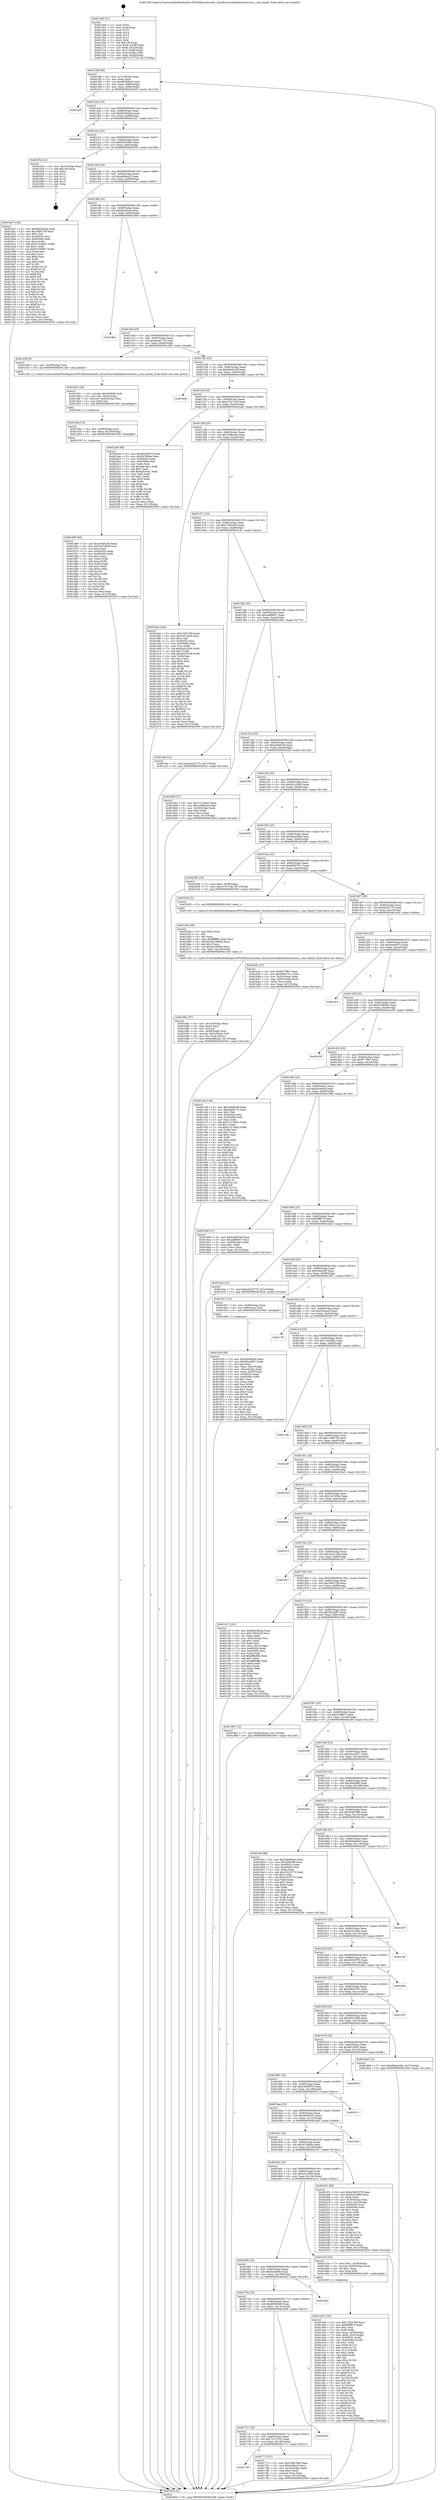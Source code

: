 digraph "0x401260" {
  label = "0x401260 (/mnt/c/Users/mathe/Desktop/tcc/POCII/binaries/extr_linuxdriversinfinibandcorecma.c_cma_family_Final-ollvm.out::main(0))"
  labelloc = "t"
  node[shape=record]

  Entry [label="",width=0.3,height=0.3,shape=circle,fillcolor=black,style=filled]
  "0x40128f" [label="{
     0x40128f [26]\l
     | [instrs]\l
     &nbsp;&nbsp;0x40128f \<+3\>: mov -0x7c(%rbp),%eax\l
     &nbsp;&nbsp;0x401292 \<+2\>: mov %eax,%ecx\l
     &nbsp;&nbsp;0x401294 \<+6\>: sub $0x8055f644,%ecx\l
     &nbsp;&nbsp;0x40129a \<+3\>: mov %eax,-0x80(%rbp)\l
     &nbsp;&nbsp;0x40129d \<+6\>: mov %ecx,-0x84(%rbp)\l
     &nbsp;&nbsp;0x4012a3 \<+6\>: je 000000000040242f \<main+0x11cf\>\l
  }"]
  "0x40242f" [label="{
     0x40242f\l
  }", style=dashed]
  "0x4012a9" [label="{
     0x4012a9 [25]\l
     | [instrs]\l
     &nbsp;&nbsp;0x4012a9 \<+5\>: jmp 00000000004012ae \<main+0x4e\>\l
     &nbsp;&nbsp;0x4012ae \<+3\>: mov -0x80(%rbp),%eax\l
     &nbsp;&nbsp;0x4012b1 \<+5\>: sub $0x8d2302da,%eax\l
     &nbsp;&nbsp;0x4012b6 \<+6\>: mov %eax,-0x88(%rbp)\l
     &nbsp;&nbsp;0x4012bc \<+6\>: je 00000000004023d1 \<main+0x1171\>\l
  }"]
  Exit [label="",width=0.3,height=0.3,shape=circle,fillcolor=black,style=filled,peripheries=2]
  "0x4023d1" [label="{
     0x4023d1\l
  }", style=dashed]
  "0x4012c2" [label="{
     0x4012c2 [25]\l
     | [instrs]\l
     &nbsp;&nbsp;0x4012c2 \<+5\>: jmp 00000000004012c7 \<main+0x67\>\l
     &nbsp;&nbsp;0x4012c7 \<+3\>: mov -0x80(%rbp),%eax\l
     &nbsp;&nbsp;0x4012ca \<+5\>: sub $0x9c5539f5,%eax\l
     &nbsp;&nbsp;0x4012cf \<+6\>: mov %eax,-0x8c(%rbp)\l
     &nbsp;&nbsp;0x4012d5 \<+6\>: je 000000000040235a \<main+0x10fa\>\l
  }"]
  "0x401d69" [label="{
     0x401d69 [84]\l
     | [instrs]\l
     &nbsp;&nbsp;0x401d69 \<+5\>: mov $0xce946c58,%eax\l
     &nbsp;&nbsp;0x401d6e \<+5\>: mov $0x4c97ab00,%esi\l
     &nbsp;&nbsp;0x401d73 \<+2\>: xor %ecx,%ecx\l
     &nbsp;&nbsp;0x401d75 \<+7\>: mov 0x40505c,%edx\l
     &nbsp;&nbsp;0x401d7c \<+8\>: mov 0x405060,%r8d\l
     &nbsp;&nbsp;0x401d84 \<+3\>: sub $0x1,%ecx\l
     &nbsp;&nbsp;0x401d87 \<+3\>: mov %edx,%r9d\l
     &nbsp;&nbsp;0x401d8a \<+3\>: add %ecx,%r9d\l
     &nbsp;&nbsp;0x401d8d \<+4\>: imul %r9d,%edx\l
     &nbsp;&nbsp;0x401d91 \<+3\>: and $0x1,%edx\l
     &nbsp;&nbsp;0x401d94 \<+3\>: cmp $0x0,%edx\l
     &nbsp;&nbsp;0x401d97 \<+4\>: sete %r10b\l
     &nbsp;&nbsp;0x401d9b \<+4\>: cmp $0xa,%r8d\l
     &nbsp;&nbsp;0x401d9f \<+4\>: setl %r11b\l
     &nbsp;&nbsp;0x401da3 \<+3\>: mov %r10b,%bl\l
     &nbsp;&nbsp;0x401da6 \<+3\>: and %r11b,%bl\l
     &nbsp;&nbsp;0x401da9 \<+3\>: xor %r11b,%r10b\l
     &nbsp;&nbsp;0x401dac \<+3\>: or %r10b,%bl\l
     &nbsp;&nbsp;0x401daf \<+3\>: test $0x1,%bl\l
     &nbsp;&nbsp;0x401db2 \<+3\>: cmovne %esi,%eax\l
     &nbsp;&nbsp;0x401db5 \<+3\>: mov %eax,-0x7c(%rbp)\l
     &nbsp;&nbsp;0x401db8 \<+5\>: jmp 0000000000402504 \<main+0x12a4\>\l
  }"]
  "0x40235a" [label="{
     0x40235a [21]\l
     | [instrs]\l
     &nbsp;&nbsp;0x40235a \<+3\>: mov -0x2c(%rbp),%eax\l
     &nbsp;&nbsp;0x40235d \<+7\>: add $0x148,%rsp\l
     &nbsp;&nbsp;0x402364 \<+1\>: pop %rbx\l
     &nbsp;&nbsp;0x402365 \<+2\>: pop %r12\l
     &nbsp;&nbsp;0x402367 \<+2\>: pop %r13\l
     &nbsp;&nbsp;0x402369 \<+2\>: pop %r14\l
     &nbsp;&nbsp;0x40236b \<+2\>: pop %r15\l
     &nbsp;&nbsp;0x40236d \<+1\>: pop %rbp\l
     &nbsp;&nbsp;0x40236e \<+1\>: ret\l
  }"]
  "0x4012db" [label="{
     0x4012db [25]\l
     | [instrs]\l
     &nbsp;&nbsp;0x4012db \<+5\>: jmp 00000000004012e0 \<main+0x80\>\l
     &nbsp;&nbsp;0x4012e0 \<+3\>: mov -0x80(%rbp),%eax\l
     &nbsp;&nbsp;0x4012e3 \<+5\>: sub $0xa48feca2,%eax\l
     &nbsp;&nbsp;0x4012e8 \<+6\>: mov %eax,-0x90(%rbp)\l
     &nbsp;&nbsp;0x4012ee \<+6\>: je 0000000000401ba7 \<main+0x947\>\l
  }"]
  "0x401d5a" [label="{
     0x401d5a [15]\l
     | [instrs]\l
     &nbsp;&nbsp;0x401d5a \<+4\>: mov -0x58(%rbp),%rdi\l
     &nbsp;&nbsp;0x401d5e \<+6\>: mov %eax,-0x150(%rbp)\l
     &nbsp;&nbsp;0x401d64 \<+5\>: call 0000000000401030 \<free@plt\>\l
     | [calls]\l
     &nbsp;&nbsp;0x401030 \{1\} (unknown)\l
  }"]
  "0x401ba7" [label="{
     0x401ba7 [144]\l
     | [instrs]\l
     &nbsp;&nbsp;0x401ba7 \<+5\>: mov $0x8d2302da,%eax\l
     &nbsp;&nbsp;0x401bac \<+5\>: mov $0x1f69718f,%ecx\l
     &nbsp;&nbsp;0x401bb1 \<+2\>: mov $0x1,%dl\l
     &nbsp;&nbsp;0x401bb3 \<+7\>: mov 0x40505c,%esi\l
     &nbsp;&nbsp;0x401bba \<+7\>: mov 0x405060,%edi\l
     &nbsp;&nbsp;0x401bc1 \<+3\>: mov %esi,%r8d\l
     &nbsp;&nbsp;0x401bc4 \<+7\>: add $0x67539687,%r8d\l
     &nbsp;&nbsp;0x401bcb \<+4\>: sub $0x1,%r8d\l
     &nbsp;&nbsp;0x401bcf \<+7\>: sub $0x67539687,%r8d\l
     &nbsp;&nbsp;0x401bd6 \<+4\>: imul %r8d,%esi\l
     &nbsp;&nbsp;0x401bda \<+3\>: and $0x1,%esi\l
     &nbsp;&nbsp;0x401bdd \<+3\>: cmp $0x0,%esi\l
     &nbsp;&nbsp;0x401be0 \<+4\>: sete %r9b\l
     &nbsp;&nbsp;0x401be4 \<+3\>: cmp $0xa,%edi\l
     &nbsp;&nbsp;0x401be7 \<+4\>: setl %r10b\l
     &nbsp;&nbsp;0x401beb \<+3\>: mov %r9b,%r11b\l
     &nbsp;&nbsp;0x401bee \<+4\>: xor $0xff,%r11b\l
     &nbsp;&nbsp;0x401bf2 \<+3\>: mov %r10b,%bl\l
     &nbsp;&nbsp;0x401bf5 \<+3\>: xor $0xff,%bl\l
     &nbsp;&nbsp;0x401bf8 \<+3\>: xor $0x0,%dl\l
     &nbsp;&nbsp;0x401bfb \<+3\>: mov %r11b,%r14b\l
     &nbsp;&nbsp;0x401bfe \<+4\>: and $0x0,%r14b\l
     &nbsp;&nbsp;0x401c02 \<+3\>: and %dl,%r9b\l
     &nbsp;&nbsp;0x401c05 \<+3\>: mov %bl,%r15b\l
     &nbsp;&nbsp;0x401c08 \<+4\>: and $0x0,%r15b\l
     &nbsp;&nbsp;0x401c0c \<+3\>: and %dl,%r10b\l
     &nbsp;&nbsp;0x401c0f \<+3\>: or %r9b,%r14b\l
     &nbsp;&nbsp;0x401c12 \<+3\>: or %r10b,%r15b\l
     &nbsp;&nbsp;0x401c15 \<+3\>: xor %r15b,%r14b\l
     &nbsp;&nbsp;0x401c18 \<+3\>: or %bl,%r11b\l
     &nbsp;&nbsp;0x401c1b \<+4\>: xor $0xff,%r11b\l
     &nbsp;&nbsp;0x401c1f \<+3\>: or $0x0,%dl\l
     &nbsp;&nbsp;0x401c22 \<+3\>: and %dl,%r11b\l
     &nbsp;&nbsp;0x401c25 \<+3\>: or %r11b,%r14b\l
     &nbsp;&nbsp;0x401c28 \<+4\>: test $0x1,%r14b\l
     &nbsp;&nbsp;0x401c2c \<+3\>: cmovne %ecx,%eax\l
     &nbsp;&nbsp;0x401c2f \<+3\>: mov %eax,-0x7c(%rbp)\l
     &nbsp;&nbsp;0x401c32 \<+5\>: jmp 0000000000402504 \<main+0x12a4\>\l
  }"]
  "0x4012f4" [label="{
     0x4012f4 [25]\l
     | [instrs]\l
     &nbsp;&nbsp;0x4012f4 \<+5\>: jmp 00000000004012f9 \<main+0x99\>\l
     &nbsp;&nbsp;0x4012f9 \<+3\>: mov -0x80(%rbp),%eax\l
     &nbsp;&nbsp;0x4012fc \<+5\>: sub $0xabb2fca3,%eax\l
     &nbsp;&nbsp;0x401301 \<+6\>: mov %eax,-0x94(%rbp)\l
     &nbsp;&nbsp;0x401307 \<+6\>: je 0000000000401fb6 \<main+0xd56\>\l
  }"]
  "0x401d41" [label="{
     0x401d41 [25]\l
     | [instrs]\l
     &nbsp;&nbsp;0x401d41 \<+10\>: movabs $0x4030d6,%rdi\l
     &nbsp;&nbsp;0x401d4b \<+4\>: mov %ax,-0x5e(%rbp)\l
     &nbsp;&nbsp;0x401d4f \<+4\>: movzwl -0x5e(%rbp),%esi\l
     &nbsp;&nbsp;0x401d53 \<+2\>: mov $0x0,%al\l
     &nbsp;&nbsp;0x401d55 \<+5\>: call 0000000000401040 \<printf@plt\>\l
     | [calls]\l
     &nbsp;&nbsp;0x401040 \{1\} (unknown)\l
  }"]
  "0x401fb6" [label="{
     0x401fb6\l
  }", style=dashed]
  "0x40130d" [label="{
     0x40130d [25]\l
     | [instrs]\l
     &nbsp;&nbsp;0x40130d \<+5\>: jmp 0000000000401312 \<main+0xb2\>\l
     &nbsp;&nbsp;0x401312 \<+3\>: mov -0x80(%rbp),%eax\l
     &nbsp;&nbsp;0x401315 \<+5\>: sub $0xaea6c77e,%eax\l
     &nbsp;&nbsp;0x40131a \<+6\>: mov %eax,-0x98(%rbp)\l
     &nbsp;&nbsp;0x401320 \<+6\>: je 0000000000401d38 \<main+0xad8\>\l
  }"]
  "0x401b82" [label="{
     0x401b82 [37]\l
     | [instrs]\l
     &nbsp;&nbsp;0x401b82 \<+6\>: mov -0x14c(%rbp),%ecx\l
     &nbsp;&nbsp;0x401b88 \<+3\>: imul %eax,%ecx\l
     &nbsp;&nbsp;0x401b8b \<+3\>: mov %cx,%si\l
     &nbsp;&nbsp;0x401b8e \<+4\>: mov -0x58(%rbp),%rdi\l
     &nbsp;&nbsp;0x401b92 \<+4\>: movslq -0x5c(%rbp),%r8\l
     &nbsp;&nbsp;0x401b96 \<+5\>: mov %si,(%rdi,%r8,2)\l
     &nbsp;&nbsp;0x401b9b \<+7\>: movl $0xa48feca2,-0x7c(%rbp)\l
     &nbsp;&nbsp;0x401ba2 \<+5\>: jmp 0000000000402504 \<main+0x12a4\>\l
  }"]
  "0x401d38" [label="{
     0x401d38 [9]\l
     | [instrs]\l
     &nbsp;&nbsp;0x401d38 \<+4\>: mov -0x58(%rbp),%rdi\l
     &nbsp;&nbsp;0x401d3c \<+5\>: call 0000000000401240 \<cma_family\>\l
     | [calls]\l
     &nbsp;&nbsp;0x401240 \{1\} (/mnt/c/Users/mathe/Desktop/tcc/POCII/binaries/extr_linuxdriversinfinibandcorecma.c_cma_family_Final-ollvm.out::cma_family)\l
  }"]
  "0x401326" [label="{
     0x401326 [25]\l
     | [instrs]\l
     &nbsp;&nbsp;0x401326 \<+5\>: jmp 000000000040132b \<main+0xcb\>\l
     &nbsp;&nbsp;0x40132b \<+3\>: mov -0x80(%rbp),%eax\l
     &nbsp;&nbsp;0x40132e \<+5\>: sub $0xb4b932df,%eax\l
     &nbsp;&nbsp;0x401333 \<+6\>: mov %eax,-0x9c(%rbp)\l
     &nbsp;&nbsp;0x401339 \<+6\>: je 00000000004019b8 \<main+0x758\>\l
  }"]
  "0x401b5a" [label="{
     0x401b5a [40]\l
     | [instrs]\l
     &nbsp;&nbsp;0x401b5a \<+5\>: mov $0x2,%ecx\l
     &nbsp;&nbsp;0x401b5f \<+1\>: cltd\l
     &nbsp;&nbsp;0x401b60 \<+2\>: idiv %ecx\l
     &nbsp;&nbsp;0x401b62 \<+6\>: imul $0xfffffffe,%edx,%ecx\l
     &nbsp;&nbsp;0x401b68 \<+6\>: add $0xab19d9ab,%ecx\l
     &nbsp;&nbsp;0x401b6e \<+3\>: add $0x1,%ecx\l
     &nbsp;&nbsp;0x401b71 \<+6\>: sub $0xab19d9ab,%ecx\l
     &nbsp;&nbsp;0x401b77 \<+6\>: mov %ecx,-0x14c(%rbp)\l
     &nbsp;&nbsp;0x401b7d \<+5\>: call 0000000000401160 \<next_i\>\l
     | [calls]\l
     &nbsp;&nbsp;0x401160 \{1\} (/mnt/c/Users/mathe/Desktop/tcc/POCII/binaries/extr_linuxdriversinfinibandcorecma.c_cma_family_Final-ollvm.out::next_i)\l
  }"]
  "0x4019b8" [label="{
     0x4019b8\l
  }", style=dashed]
  "0x40133f" [label="{
     0x40133f [25]\l
     | [instrs]\l
     &nbsp;&nbsp;0x40133f \<+5\>: jmp 0000000000401344 \<main+0xe4\>\l
     &nbsp;&nbsp;0x401344 \<+3\>: mov -0x80(%rbp),%eax\l
     &nbsp;&nbsp;0x401347 \<+5\>: sub $0xc27b7149,%eax\l
     &nbsp;&nbsp;0x40134c \<+6\>: mov %eax,-0xa0(%rbp)\l
     &nbsp;&nbsp;0x401352 \<+6\>: je 00000000004022a9 \<main+0x1049\>\l
  }"]
  "0x401a95" [label="{
     0x401a95 [153]\l
     | [instrs]\l
     &nbsp;&nbsp;0x401a95 \<+5\>: mov $0x12f33799,%ecx\l
     &nbsp;&nbsp;0x401a9a \<+5\>: mov $0xb6ff975,%edx\l
     &nbsp;&nbsp;0x401a9f \<+3\>: mov $0x1,%sil\l
     &nbsp;&nbsp;0x401aa2 \<+3\>: xor %r8d,%r8d\l
     &nbsp;&nbsp;0x401aa5 \<+4\>: mov %rax,-0x58(%rbp)\l
     &nbsp;&nbsp;0x401aa9 \<+7\>: movl $0x0,-0x5c(%rbp)\l
     &nbsp;&nbsp;0x401ab0 \<+8\>: mov 0x40505c,%r9d\l
     &nbsp;&nbsp;0x401ab8 \<+8\>: mov 0x405060,%r10d\l
     &nbsp;&nbsp;0x401ac0 \<+4\>: sub $0x1,%r8d\l
     &nbsp;&nbsp;0x401ac4 \<+3\>: mov %r9d,%r11d\l
     &nbsp;&nbsp;0x401ac7 \<+3\>: add %r8d,%r11d\l
     &nbsp;&nbsp;0x401aca \<+4\>: imul %r11d,%r9d\l
     &nbsp;&nbsp;0x401ace \<+4\>: and $0x1,%r9d\l
     &nbsp;&nbsp;0x401ad2 \<+4\>: cmp $0x0,%r9d\l
     &nbsp;&nbsp;0x401ad6 \<+3\>: sete %bl\l
     &nbsp;&nbsp;0x401ad9 \<+4\>: cmp $0xa,%r10d\l
     &nbsp;&nbsp;0x401add \<+4\>: setl %r14b\l
     &nbsp;&nbsp;0x401ae1 \<+3\>: mov %bl,%r15b\l
     &nbsp;&nbsp;0x401ae4 \<+4\>: xor $0xff,%r15b\l
     &nbsp;&nbsp;0x401ae8 \<+3\>: mov %r14b,%r12b\l
     &nbsp;&nbsp;0x401aeb \<+4\>: xor $0xff,%r12b\l
     &nbsp;&nbsp;0x401aef \<+4\>: xor $0x0,%sil\l
     &nbsp;&nbsp;0x401af3 \<+3\>: mov %r15b,%r13b\l
     &nbsp;&nbsp;0x401af6 \<+4\>: and $0x0,%r13b\l
     &nbsp;&nbsp;0x401afa \<+3\>: and %sil,%bl\l
     &nbsp;&nbsp;0x401afd \<+3\>: mov %r12b,%al\l
     &nbsp;&nbsp;0x401b00 \<+2\>: and $0x0,%al\l
     &nbsp;&nbsp;0x401b02 \<+3\>: and %sil,%r14b\l
     &nbsp;&nbsp;0x401b05 \<+3\>: or %bl,%r13b\l
     &nbsp;&nbsp;0x401b08 \<+3\>: or %r14b,%al\l
     &nbsp;&nbsp;0x401b0b \<+3\>: xor %al,%r13b\l
     &nbsp;&nbsp;0x401b0e \<+3\>: or %r12b,%r15b\l
     &nbsp;&nbsp;0x401b11 \<+4\>: xor $0xff,%r15b\l
     &nbsp;&nbsp;0x401b15 \<+4\>: or $0x0,%sil\l
     &nbsp;&nbsp;0x401b19 \<+3\>: and %sil,%r15b\l
     &nbsp;&nbsp;0x401b1c \<+3\>: or %r15b,%r13b\l
     &nbsp;&nbsp;0x401b1f \<+4\>: test $0x1,%r13b\l
     &nbsp;&nbsp;0x401b23 \<+3\>: cmovne %edx,%ecx\l
     &nbsp;&nbsp;0x401b26 \<+3\>: mov %ecx,-0x7c(%rbp)\l
     &nbsp;&nbsp;0x401b29 \<+5\>: jmp 0000000000402504 \<main+0x12a4\>\l
  }"]
  "0x4022a9" [label="{
     0x4022a9 [88]\l
     | [instrs]\l
     &nbsp;&nbsp;0x4022a9 \<+5\>: mov $0x45003978,%eax\l
     &nbsp;&nbsp;0x4022ae \<+5\>: mov $0x5676fb0e,%ecx\l
     &nbsp;&nbsp;0x4022b3 \<+7\>: mov 0x40505c,%edx\l
     &nbsp;&nbsp;0x4022ba \<+7\>: mov 0x405060,%esi\l
     &nbsp;&nbsp;0x4022c1 \<+2\>: mov %edx,%edi\l
     &nbsp;&nbsp;0x4022c3 \<+6\>: sub $0xaafc5ee1,%edi\l
     &nbsp;&nbsp;0x4022c9 \<+3\>: sub $0x1,%edi\l
     &nbsp;&nbsp;0x4022cc \<+6\>: add $0xaafc5ee1,%edi\l
     &nbsp;&nbsp;0x4022d2 \<+3\>: imul %edi,%edx\l
     &nbsp;&nbsp;0x4022d5 \<+3\>: and $0x1,%edx\l
     &nbsp;&nbsp;0x4022d8 \<+3\>: cmp $0x0,%edx\l
     &nbsp;&nbsp;0x4022db \<+4\>: sete %r8b\l
     &nbsp;&nbsp;0x4022df \<+3\>: cmp $0xa,%esi\l
     &nbsp;&nbsp;0x4022e2 \<+4\>: setl %r9b\l
     &nbsp;&nbsp;0x4022e6 \<+3\>: mov %r8b,%r10b\l
     &nbsp;&nbsp;0x4022e9 \<+3\>: and %r9b,%r10b\l
     &nbsp;&nbsp;0x4022ec \<+3\>: xor %r9b,%r8b\l
     &nbsp;&nbsp;0x4022ef \<+3\>: or %r8b,%r10b\l
     &nbsp;&nbsp;0x4022f2 \<+4\>: test $0x1,%r10b\l
     &nbsp;&nbsp;0x4022f6 \<+3\>: cmovne %ecx,%eax\l
     &nbsp;&nbsp;0x4022f9 \<+3\>: mov %eax,-0x7c(%rbp)\l
     &nbsp;&nbsp;0x4022fc \<+5\>: jmp 0000000000402504 \<main+0x12a4\>\l
  }"]
  "0x401358" [label="{
     0x401358 [25]\l
     | [instrs]\l
     &nbsp;&nbsp;0x401358 \<+5\>: jmp 000000000040135d \<main+0xfd\>\l
     &nbsp;&nbsp;0x40135d \<+3\>: mov -0x80(%rbp),%eax\l
     &nbsp;&nbsp;0x401360 \<+5\>: sub $0xc298e4ea,%eax\l
     &nbsp;&nbsp;0x401365 \<+6\>: mov %eax,-0xa4(%rbp)\l
     &nbsp;&nbsp;0x40136b \<+6\>: je 00000000004019ee \<main+0x78e\>\l
  }"]
  "0x401934" [label="{
     0x401934 [93]\l
     | [instrs]\l
     &nbsp;&nbsp;0x401934 \<+5\>: mov $0x3b0a804d,%ecx\l
     &nbsp;&nbsp;0x401939 \<+5\>: mov $0x29a2bf67,%edx\l
     &nbsp;&nbsp;0x40193e \<+2\>: xor %esi,%esi\l
     &nbsp;&nbsp;0x401940 \<+3\>: mov %eax,-0x4c(%rbp)\l
     &nbsp;&nbsp;0x401943 \<+3\>: mov -0x4c(%rbp),%eax\l
     &nbsp;&nbsp;0x401946 \<+3\>: mov %eax,-0x30(%rbp)\l
     &nbsp;&nbsp;0x401949 \<+7\>: mov 0x40505c,%eax\l
     &nbsp;&nbsp;0x401950 \<+8\>: mov 0x405060,%r8d\l
     &nbsp;&nbsp;0x401958 \<+3\>: sub $0x1,%esi\l
     &nbsp;&nbsp;0x40195b \<+3\>: mov %eax,%r9d\l
     &nbsp;&nbsp;0x40195e \<+3\>: add %esi,%r9d\l
     &nbsp;&nbsp;0x401961 \<+4\>: imul %r9d,%eax\l
     &nbsp;&nbsp;0x401965 \<+3\>: and $0x1,%eax\l
     &nbsp;&nbsp;0x401968 \<+3\>: cmp $0x0,%eax\l
     &nbsp;&nbsp;0x40196b \<+4\>: sete %r10b\l
     &nbsp;&nbsp;0x40196f \<+4\>: cmp $0xa,%r8d\l
     &nbsp;&nbsp;0x401973 \<+4\>: setl %r11b\l
     &nbsp;&nbsp;0x401977 \<+3\>: mov %r10b,%bl\l
     &nbsp;&nbsp;0x40197a \<+3\>: and %r11b,%bl\l
     &nbsp;&nbsp;0x40197d \<+3\>: xor %r11b,%r10b\l
     &nbsp;&nbsp;0x401980 \<+3\>: or %r10b,%bl\l
     &nbsp;&nbsp;0x401983 \<+3\>: test $0x1,%bl\l
     &nbsp;&nbsp;0x401986 \<+3\>: cmovne %edx,%ecx\l
     &nbsp;&nbsp;0x401989 \<+3\>: mov %ecx,-0x7c(%rbp)\l
     &nbsp;&nbsp;0x40198c \<+5\>: jmp 0000000000402504 \<main+0x12a4\>\l
  }"]
  "0x4019ee" [label="{
     0x4019ee [144]\l
     | [instrs]\l
     &nbsp;&nbsp;0x4019ee \<+5\>: mov $0x12f33799,%eax\l
     &nbsp;&nbsp;0x4019f3 \<+5\>: mov $0x5cf12606,%ecx\l
     &nbsp;&nbsp;0x4019f8 \<+2\>: mov $0x1,%dl\l
     &nbsp;&nbsp;0x4019fa \<+7\>: mov 0x40505c,%esi\l
     &nbsp;&nbsp;0x401a01 \<+7\>: mov 0x405060,%edi\l
     &nbsp;&nbsp;0x401a08 \<+3\>: mov %esi,%r8d\l
     &nbsp;&nbsp;0x401a0b \<+7\>: sub $0xd2c01b29,%r8d\l
     &nbsp;&nbsp;0x401a12 \<+4\>: sub $0x1,%r8d\l
     &nbsp;&nbsp;0x401a16 \<+7\>: add $0xd2c01b29,%r8d\l
     &nbsp;&nbsp;0x401a1d \<+4\>: imul %r8d,%esi\l
     &nbsp;&nbsp;0x401a21 \<+3\>: and $0x1,%esi\l
     &nbsp;&nbsp;0x401a24 \<+3\>: cmp $0x0,%esi\l
     &nbsp;&nbsp;0x401a27 \<+4\>: sete %r9b\l
     &nbsp;&nbsp;0x401a2b \<+3\>: cmp $0xa,%edi\l
     &nbsp;&nbsp;0x401a2e \<+4\>: setl %r10b\l
     &nbsp;&nbsp;0x401a32 \<+3\>: mov %r9b,%r11b\l
     &nbsp;&nbsp;0x401a35 \<+4\>: xor $0xff,%r11b\l
     &nbsp;&nbsp;0x401a39 \<+3\>: mov %r10b,%bl\l
     &nbsp;&nbsp;0x401a3c \<+3\>: xor $0xff,%bl\l
     &nbsp;&nbsp;0x401a3f \<+3\>: xor $0x1,%dl\l
     &nbsp;&nbsp;0x401a42 \<+3\>: mov %r11b,%r14b\l
     &nbsp;&nbsp;0x401a45 \<+4\>: and $0xff,%r14b\l
     &nbsp;&nbsp;0x401a49 \<+3\>: and %dl,%r9b\l
     &nbsp;&nbsp;0x401a4c \<+3\>: mov %bl,%r15b\l
     &nbsp;&nbsp;0x401a4f \<+4\>: and $0xff,%r15b\l
     &nbsp;&nbsp;0x401a53 \<+3\>: and %dl,%r10b\l
     &nbsp;&nbsp;0x401a56 \<+3\>: or %r9b,%r14b\l
     &nbsp;&nbsp;0x401a59 \<+3\>: or %r10b,%r15b\l
     &nbsp;&nbsp;0x401a5c \<+3\>: xor %r15b,%r14b\l
     &nbsp;&nbsp;0x401a5f \<+3\>: or %bl,%r11b\l
     &nbsp;&nbsp;0x401a62 \<+4\>: xor $0xff,%r11b\l
     &nbsp;&nbsp;0x401a66 \<+3\>: or $0x1,%dl\l
     &nbsp;&nbsp;0x401a69 \<+3\>: and %dl,%r11b\l
     &nbsp;&nbsp;0x401a6c \<+3\>: or %r11b,%r14b\l
     &nbsp;&nbsp;0x401a6f \<+4\>: test $0x1,%r14b\l
     &nbsp;&nbsp;0x401a73 \<+3\>: cmovne %ecx,%eax\l
     &nbsp;&nbsp;0x401a76 \<+3\>: mov %eax,-0x7c(%rbp)\l
     &nbsp;&nbsp;0x401a79 \<+5\>: jmp 0000000000402504 \<main+0x12a4\>\l
  }"]
  "0x401371" [label="{
     0x401371 [25]\l
     | [instrs]\l
     &nbsp;&nbsp;0x401371 \<+5\>: jmp 0000000000401376 \<main+0x116\>\l
     &nbsp;&nbsp;0x401376 \<+3\>: mov -0x80(%rbp),%eax\l
     &nbsp;&nbsp;0x401379 \<+5\>: sub $0xc79e5a29,%eax\l
     &nbsp;&nbsp;0x40137e \<+6\>: mov %eax,-0xa8(%rbp)\l
     &nbsp;&nbsp;0x401384 \<+6\>: je 0000000000401c9c \<main+0xa3c\>\l
  }"]
  "0x401260" [label="{
     0x401260 [47]\l
     | [instrs]\l
     &nbsp;&nbsp;0x401260 \<+1\>: push %rbp\l
     &nbsp;&nbsp;0x401261 \<+3\>: mov %rsp,%rbp\l
     &nbsp;&nbsp;0x401264 \<+2\>: push %r15\l
     &nbsp;&nbsp;0x401266 \<+2\>: push %r14\l
     &nbsp;&nbsp;0x401268 \<+2\>: push %r13\l
     &nbsp;&nbsp;0x40126a \<+2\>: push %r12\l
     &nbsp;&nbsp;0x40126c \<+1\>: push %rbx\l
     &nbsp;&nbsp;0x40126d \<+7\>: sub $0x148,%rsp\l
     &nbsp;&nbsp;0x401274 \<+7\>: movl $0x0,-0x38(%rbp)\l
     &nbsp;&nbsp;0x40127b \<+3\>: mov %edi,-0x3c(%rbp)\l
     &nbsp;&nbsp;0x40127e \<+4\>: mov %rsi,-0x48(%rbp)\l
     &nbsp;&nbsp;0x401282 \<+3\>: mov -0x3c(%rbp),%edi\l
     &nbsp;&nbsp;0x401285 \<+3\>: mov %edi,-0x34(%rbp)\l
     &nbsp;&nbsp;0x401288 \<+7\>: movl $0x71473723,-0x7c(%rbp)\l
  }"]
  "0x401c9c" [label="{
     0x401c9c [12]\l
     | [instrs]\l
     &nbsp;&nbsp;0x401c9c \<+7\>: movl $0xe0e25770,-0x7c(%rbp)\l
     &nbsp;&nbsp;0x401ca3 \<+5\>: jmp 0000000000402504 \<main+0x12a4\>\l
  }"]
  "0x40138a" [label="{
     0x40138a [25]\l
     | [instrs]\l
     &nbsp;&nbsp;0x40138a \<+5\>: jmp 000000000040138f \<main+0x12f\>\l
     &nbsp;&nbsp;0x40138f \<+3\>: mov -0x80(%rbp),%eax\l
     &nbsp;&nbsp;0x401392 \<+5\>: sub $0xca8f9b07,%eax\l
     &nbsp;&nbsp;0x401397 \<+6\>: mov %eax,-0xac(%rbp)\l
     &nbsp;&nbsp;0x40139d \<+6\>: je 00000000004019d3 \<main+0x773\>\l
  }"]
  "0x402504" [label="{
     0x402504 [5]\l
     | [instrs]\l
     &nbsp;&nbsp;0x402504 \<+5\>: jmp 000000000040128f \<main+0x2f\>\l
  }"]
  "0x4019d3" [label="{
     0x4019d3 [27]\l
     | [instrs]\l
     &nbsp;&nbsp;0x4019d3 \<+5\>: mov $0x115c58a2,%eax\l
     &nbsp;&nbsp;0x4019d8 \<+5\>: mov $0xc298e4ea,%ecx\l
     &nbsp;&nbsp;0x4019dd \<+3\>: mov -0x30(%rbp),%edx\l
     &nbsp;&nbsp;0x4019e0 \<+3\>: cmp $0x0,%edx\l
     &nbsp;&nbsp;0x4019e3 \<+3\>: cmove %ecx,%eax\l
     &nbsp;&nbsp;0x4019e6 \<+3\>: mov %eax,-0x7c(%rbp)\l
     &nbsp;&nbsp;0x4019e9 \<+5\>: jmp 0000000000402504 \<main+0x12a4\>\l
  }"]
  "0x4013a3" [label="{
     0x4013a3 [25]\l
     | [instrs]\l
     &nbsp;&nbsp;0x4013a3 \<+5\>: jmp 00000000004013a8 \<main+0x148\>\l
     &nbsp;&nbsp;0x4013a8 \<+3\>: mov -0x80(%rbp),%eax\l
     &nbsp;&nbsp;0x4013ab \<+5\>: sub $0xce946c58,%eax\l
     &nbsp;&nbsp;0x4013b0 \<+6\>: mov %eax,-0xb0(%rbp)\l
     &nbsp;&nbsp;0x4013b6 \<+6\>: je 00000000004023f2 \<main+0x1192\>\l
  }"]
  "0x401740" [label="{
     0x401740\l
  }", style=dashed]
  "0x4023f2" [label="{
     0x4023f2\l
  }", style=dashed]
  "0x4013bc" [label="{
     0x4013bc [25]\l
     | [instrs]\l
     &nbsp;&nbsp;0x4013bc \<+5\>: jmp 00000000004013c1 \<main+0x161\>\l
     &nbsp;&nbsp;0x4013c1 \<+3\>: mov -0x80(%rbp),%eax\l
     &nbsp;&nbsp;0x4013c4 \<+5\>: sub $0xd3c10dd2,%eax\l
     &nbsp;&nbsp;0x4013c9 \<+6\>: mov %eax,-0xb4(%rbp)\l
     &nbsp;&nbsp;0x4013cf \<+6\>: je 000000000040245d \<main+0x11fd\>\l
  }"]
  "0x40177c" [label="{
     0x40177c [27]\l
     | [instrs]\l
     &nbsp;&nbsp;0x40177c \<+5\>: mov $0x35d67f89,%eax\l
     &nbsp;&nbsp;0x401781 \<+5\>: mov $0xf16bac9,%ecx\l
     &nbsp;&nbsp;0x401786 \<+3\>: mov -0x34(%rbp),%edx\l
     &nbsp;&nbsp;0x401789 \<+3\>: cmp $0x2,%edx\l
     &nbsp;&nbsp;0x40178c \<+3\>: cmovne %ecx,%eax\l
     &nbsp;&nbsp;0x40178f \<+3\>: mov %eax,-0x7c(%rbp)\l
     &nbsp;&nbsp;0x401792 \<+5\>: jmp 0000000000402504 \<main+0x12a4\>\l
  }"]
  "0x40245d" [label="{
     0x40245d\l
  }", style=dashed]
  "0x4013d5" [label="{
     0x4013d5 [25]\l
     | [instrs]\l
     &nbsp;&nbsp;0x4013d5 \<+5\>: jmp 00000000004013da \<main+0x17a\>\l
     &nbsp;&nbsp;0x4013da \<+3\>: mov -0x80(%rbp),%eax\l
     &nbsp;&nbsp;0x4013dd \<+5\>: sub $0xd6ae04be,%eax\l
     &nbsp;&nbsp;0x4013e2 \<+6\>: mov %eax,-0xb8(%rbp)\l
     &nbsp;&nbsp;0x4013e8 \<+6\>: je 0000000000402296 \<main+0x1036\>\l
  }"]
  "0x401727" [label="{
     0x401727 [25]\l
     | [instrs]\l
     &nbsp;&nbsp;0x401727 \<+5\>: jmp 000000000040172c \<main+0x4cc\>\l
     &nbsp;&nbsp;0x40172c \<+3\>: mov -0x80(%rbp),%eax\l
     &nbsp;&nbsp;0x40172f \<+5\>: sub $0x71473723,%eax\l
     &nbsp;&nbsp;0x401734 \<+6\>: mov %eax,-0x140(%rbp)\l
     &nbsp;&nbsp;0x40173a \<+6\>: je 000000000040177c \<main+0x51c\>\l
  }"]
  "0x402296" [label="{
     0x402296 [19]\l
     | [instrs]\l
     &nbsp;&nbsp;0x402296 \<+7\>: movl $0x0,-0x38(%rbp)\l
     &nbsp;&nbsp;0x40229d \<+7\>: movl $0xc27b7149,-0x7c(%rbp)\l
     &nbsp;&nbsp;0x4022a4 \<+5\>: jmp 0000000000402504 \<main+0x12a4\>\l
  }"]
  "0x4013ee" [label="{
     0x4013ee [25]\l
     | [instrs]\l
     &nbsp;&nbsp;0x4013ee \<+5\>: jmp 00000000004013f3 \<main+0x193\>\l
     &nbsp;&nbsp;0x4013f3 \<+3\>: mov -0x80(%rbp),%eax\l
     &nbsp;&nbsp;0x4013f6 \<+5\>: sub $0xd8067411,%eax\l
     &nbsp;&nbsp;0x4013fb \<+6\>: mov %eax,-0xbc(%rbp)\l
     &nbsp;&nbsp;0x401401 \<+6\>: je 0000000000401b55 \<main+0x8f5\>\l
  }"]
  "0x4020d4" [label="{
     0x4020d4\l
  }", style=dashed]
  "0x401b55" [label="{
     0x401b55 [5]\l
     | [instrs]\l
     &nbsp;&nbsp;0x401b55 \<+5\>: call 0000000000401160 \<next_i\>\l
     | [calls]\l
     &nbsp;&nbsp;0x401160 \{1\} (/mnt/c/Users/mathe/Desktop/tcc/POCII/binaries/extr_linuxdriversinfinibandcorecma.c_cma_family_Final-ollvm.out::next_i)\l
  }"]
  "0x401407" [label="{
     0x401407 [25]\l
     | [instrs]\l
     &nbsp;&nbsp;0x401407 \<+5\>: jmp 000000000040140c \<main+0x1ac\>\l
     &nbsp;&nbsp;0x40140c \<+3\>: mov -0x80(%rbp),%eax\l
     &nbsp;&nbsp;0x40140f \<+5\>: sub $0xe0e25770,%eax\l
     &nbsp;&nbsp;0x401414 \<+6\>: mov %eax,-0xc0(%rbp)\l
     &nbsp;&nbsp;0x40141a \<+6\>: je 0000000000401b3a \<main+0x8da\>\l
  }"]
  "0x40170e" [label="{
     0x40170e [25]\l
     | [instrs]\l
     &nbsp;&nbsp;0x40170e \<+5\>: jmp 0000000000401713 \<main+0x4b3\>\l
     &nbsp;&nbsp;0x401713 \<+3\>: mov -0x80(%rbp),%eax\l
     &nbsp;&nbsp;0x401716 \<+5\>: sub $0x66f060e8,%eax\l
     &nbsp;&nbsp;0x40171b \<+6\>: mov %eax,-0x13c(%rbp)\l
     &nbsp;&nbsp;0x401721 \<+6\>: je 00000000004020d4 \<main+0xe74\>\l
  }"]
  "0x401b3a" [label="{
     0x401b3a [27]\l
     | [instrs]\l
     &nbsp;&nbsp;0x401b3a \<+5\>: mov $0xf577ffe7,%eax\l
     &nbsp;&nbsp;0x401b3f \<+5\>: mov $0xd8067411,%ecx\l
     &nbsp;&nbsp;0x401b44 \<+3\>: mov -0x5c(%rbp),%edx\l
     &nbsp;&nbsp;0x401b47 \<+3\>: cmp -0x50(%rbp),%edx\l
     &nbsp;&nbsp;0x401b4a \<+3\>: cmovl %ecx,%eax\l
     &nbsp;&nbsp;0x401b4d \<+3\>: mov %eax,-0x7c(%rbp)\l
     &nbsp;&nbsp;0x401b50 \<+5\>: jmp 0000000000402504 \<main+0x12a4\>\l
  }"]
  "0x401420" [label="{
     0x401420 [25]\l
     | [instrs]\l
     &nbsp;&nbsp;0x401420 \<+5\>: jmp 0000000000401425 \<main+0x1c5\>\l
     &nbsp;&nbsp;0x401425 \<+3\>: mov -0x80(%rbp),%eax\l
     &nbsp;&nbsp;0x401428 \<+5\>: sub $0xeee6de70,%eax\l
     &nbsp;&nbsp;0x40142d \<+6\>: mov %eax,-0xc4(%rbp)\l
     &nbsp;&nbsp;0x401433 \<+6\>: je 00000000004018c3 \<main+0x663\>\l
  }"]
  "0x4024af" [label="{
     0x4024af\l
  }", style=dashed]
  "0x4018c3" [label="{
     0x4018c3\l
  }", style=dashed]
  "0x401439" [label="{
     0x401439 [25]\l
     | [instrs]\l
     &nbsp;&nbsp;0x401439 \<+5\>: jmp 000000000040143e \<main+0x1de\>\l
     &nbsp;&nbsp;0x40143e \<+3\>: mov -0x80(%rbp),%eax\l
     &nbsp;&nbsp;0x401441 \<+5\>: sub $0xf1288d92,%eax\l
     &nbsp;&nbsp;0x401446 \<+6\>: mov %eax,-0xc8(%rbp)\l
     &nbsp;&nbsp;0x40144c \<+6\>: je 0000000000401e59 \<main+0xbf9\>\l
  }"]
  "0x4016f5" [label="{
     0x4016f5 [25]\l
     | [instrs]\l
     &nbsp;&nbsp;0x4016f5 \<+5\>: jmp 00000000004016fa \<main+0x49a\>\l
     &nbsp;&nbsp;0x4016fa \<+3\>: mov -0x80(%rbp),%eax\l
     &nbsp;&nbsp;0x4016fd \<+5\>: sub $0x5eec8f6d,%eax\l
     &nbsp;&nbsp;0x401702 \<+6\>: mov %eax,-0x138(%rbp)\l
     &nbsp;&nbsp;0x401708 \<+6\>: je 00000000004024af \<main+0x124f\>\l
  }"]
  "0x401e59" [label="{
     0x401e59\l
  }", style=dashed]
  "0x401452" [label="{
     0x401452 [25]\l
     | [instrs]\l
     &nbsp;&nbsp;0x401452 \<+5\>: jmp 0000000000401457 \<main+0x1f7\>\l
     &nbsp;&nbsp;0x401457 \<+3\>: mov -0x80(%rbp),%eax\l
     &nbsp;&nbsp;0x40145a \<+5\>: sub $0xf577ffe7,%eax\l
     &nbsp;&nbsp;0x40145f \<+6\>: mov %eax,-0xcc(%rbp)\l
     &nbsp;&nbsp;0x401465 \<+6\>: je 0000000000401ca8 \<main+0xa48\>\l
  }"]
  "0x401a7e" [label="{
     0x401a7e [23]\l
     | [instrs]\l
     &nbsp;&nbsp;0x401a7e \<+7\>: movl $0x1,-0x50(%rbp)\l
     &nbsp;&nbsp;0x401a85 \<+4\>: movslq -0x50(%rbp),%rax\l
     &nbsp;&nbsp;0x401a89 \<+4\>: shl $0x1,%rax\l
     &nbsp;&nbsp;0x401a8d \<+3\>: mov %rax,%rdi\l
     &nbsp;&nbsp;0x401a90 \<+5\>: call 0000000000401050 \<malloc@plt\>\l
     | [calls]\l
     &nbsp;&nbsp;0x401050 \{1\} (unknown)\l
  }"]
  "0x401ca8" [label="{
     0x401ca8 [144]\l
     | [instrs]\l
     &nbsp;&nbsp;0x401ca8 \<+5\>: mov $0xce946c58,%eax\l
     &nbsp;&nbsp;0x401cad \<+5\>: mov $0xaea6c77e,%ecx\l
     &nbsp;&nbsp;0x401cb2 \<+2\>: mov $0x1,%dl\l
     &nbsp;&nbsp;0x401cb4 \<+7\>: mov 0x40505c,%esi\l
     &nbsp;&nbsp;0x401cbb \<+7\>: mov 0x405060,%edi\l
     &nbsp;&nbsp;0x401cc2 \<+3\>: mov %esi,%r8d\l
     &nbsp;&nbsp;0x401cc5 \<+7\>: add $0x31372663,%r8d\l
     &nbsp;&nbsp;0x401ccc \<+4\>: sub $0x1,%r8d\l
     &nbsp;&nbsp;0x401cd0 \<+7\>: sub $0x31372663,%r8d\l
     &nbsp;&nbsp;0x401cd7 \<+4\>: imul %r8d,%esi\l
     &nbsp;&nbsp;0x401cdb \<+3\>: and $0x1,%esi\l
     &nbsp;&nbsp;0x401cde \<+3\>: cmp $0x0,%esi\l
     &nbsp;&nbsp;0x401ce1 \<+4\>: sete %r9b\l
     &nbsp;&nbsp;0x401ce5 \<+3\>: cmp $0xa,%edi\l
     &nbsp;&nbsp;0x401ce8 \<+4\>: setl %r10b\l
     &nbsp;&nbsp;0x401cec \<+3\>: mov %r9b,%r11b\l
     &nbsp;&nbsp;0x401cef \<+4\>: xor $0xff,%r11b\l
     &nbsp;&nbsp;0x401cf3 \<+3\>: mov %r10b,%bl\l
     &nbsp;&nbsp;0x401cf6 \<+3\>: xor $0xff,%bl\l
     &nbsp;&nbsp;0x401cf9 \<+3\>: xor $0x0,%dl\l
     &nbsp;&nbsp;0x401cfc \<+3\>: mov %r11b,%r14b\l
     &nbsp;&nbsp;0x401cff \<+4\>: and $0x0,%r14b\l
     &nbsp;&nbsp;0x401d03 \<+3\>: and %dl,%r9b\l
     &nbsp;&nbsp;0x401d06 \<+3\>: mov %bl,%r15b\l
     &nbsp;&nbsp;0x401d09 \<+4\>: and $0x0,%r15b\l
     &nbsp;&nbsp;0x401d0d \<+3\>: and %dl,%r10b\l
     &nbsp;&nbsp;0x401d10 \<+3\>: or %r9b,%r14b\l
     &nbsp;&nbsp;0x401d13 \<+3\>: or %r10b,%r15b\l
     &nbsp;&nbsp;0x401d16 \<+3\>: xor %r15b,%r14b\l
     &nbsp;&nbsp;0x401d19 \<+3\>: or %bl,%r11b\l
     &nbsp;&nbsp;0x401d1c \<+4\>: xor $0xff,%r11b\l
     &nbsp;&nbsp;0x401d20 \<+3\>: or $0x0,%dl\l
     &nbsp;&nbsp;0x401d23 \<+3\>: and %dl,%r11b\l
     &nbsp;&nbsp;0x401d26 \<+3\>: or %r11b,%r14b\l
     &nbsp;&nbsp;0x401d29 \<+4\>: test $0x1,%r14b\l
     &nbsp;&nbsp;0x401d2d \<+3\>: cmovne %ecx,%eax\l
     &nbsp;&nbsp;0x401d30 \<+3\>: mov %eax,-0x7c(%rbp)\l
     &nbsp;&nbsp;0x401d33 \<+5\>: jmp 0000000000402504 \<main+0x12a4\>\l
  }"]
  "0x40146b" [label="{
     0x40146b [25]\l
     | [instrs]\l
     &nbsp;&nbsp;0x40146b \<+5\>: jmp 0000000000401470 \<main+0x210\>\l
     &nbsp;&nbsp;0x401470 \<+3\>: mov -0x80(%rbp),%eax\l
     &nbsp;&nbsp;0x401473 \<+5\>: sub $0xfac4e4ca,%eax\l
     &nbsp;&nbsp;0x401478 \<+6\>: mov %eax,-0xd0(%rbp)\l
     &nbsp;&nbsp;0x40147e \<+6\>: je 000000000040199d \<main+0x73d\>\l
  }"]
  "0x4016dc" [label="{
     0x4016dc [25]\l
     | [instrs]\l
     &nbsp;&nbsp;0x4016dc \<+5\>: jmp 00000000004016e1 \<main+0x481\>\l
     &nbsp;&nbsp;0x4016e1 \<+3\>: mov -0x80(%rbp),%eax\l
     &nbsp;&nbsp;0x4016e4 \<+5\>: sub $0x5cf12606,%eax\l
     &nbsp;&nbsp;0x4016e9 \<+6\>: mov %eax,-0x134(%rbp)\l
     &nbsp;&nbsp;0x4016ef \<+6\>: je 0000000000401a7e \<main+0x81e\>\l
  }"]
  "0x40199d" [label="{
     0x40199d [27]\l
     | [instrs]\l
     &nbsp;&nbsp;0x40199d \<+5\>: mov $0xb4b932df,%eax\l
     &nbsp;&nbsp;0x4019a2 \<+5\>: mov $0xca8f9b07,%ecx\l
     &nbsp;&nbsp;0x4019a7 \<+3\>: mov -0x30(%rbp),%edx\l
     &nbsp;&nbsp;0x4019aa \<+3\>: cmp $0x1,%edx\l
     &nbsp;&nbsp;0x4019ad \<+3\>: cmovl %ecx,%eax\l
     &nbsp;&nbsp;0x4019b0 \<+3\>: mov %eax,-0x7c(%rbp)\l
     &nbsp;&nbsp;0x4019b3 \<+5\>: jmp 0000000000402504 \<main+0x12a4\>\l
  }"]
  "0x401484" [label="{
     0x401484 [25]\l
     | [instrs]\l
     &nbsp;&nbsp;0x401484 \<+5\>: jmp 0000000000401489 \<main+0x229\>\l
     &nbsp;&nbsp;0x401489 \<+3\>: mov -0x80(%rbp),%eax\l
     &nbsp;&nbsp;0x40148c \<+5\>: sub $0xb6ff975,%eax\l
     &nbsp;&nbsp;0x401491 \<+6\>: mov %eax,-0xd4(%rbp)\l
     &nbsp;&nbsp;0x401497 \<+6\>: je 0000000000401b2e \<main+0x8ce\>\l
  }"]
  "0x402301" [label="{
     0x402301 [89]\l
     | [instrs]\l
     &nbsp;&nbsp;0x402301 \<+5\>: mov $0x45003978,%eax\l
     &nbsp;&nbsp;0x402306 \<+5\>: mov $0x9c5539f5,%ecx\l
     &nbsp;&nbsp;0x40230b \<+2\>: xor %edx,%edx\l
     &nbsp;&nbsp;0x40230d \<+3\>: mov -0x38(%rbp),%esi\l
     &nbsp;&nbsp;0x402310 \<+3\>: mov %esi,-0x2c(%rbp)\l
     &nbsp;&nbsp;0x402313 \<+7\>: mov 0x40505c,%esi\l
     &nbsp;&nbsp;0x40231a \<+7\>: mov 0x405060,%edi\l
     &nbsp;&nbsp;0x402321 \<+3\>: sub $0x1,%edx\l
     &nbsp;&nbsp;0x402324 \<+3\>: mov %esi,%r8d\l
     &nbsp;&nbsp;0x402327 \<+3\>: add %edx,%r8d\l
     &nbsp;&nbsp;0x40232a \<+4\>: imul %r8d,%esi\l
     &nbsp;&nbsp;0x40232e \<+3\>: and $0x1,%esi\l
     &nbsp;&nbsp;0x402331 \<+3\>: cmp $0x0,%esi\l
     &nbsp;&nbsp;0x402334 \<+4\>: sete %r9b\l
     &nbsp;&nbsp;0x402338 \<+3\>: cmp $0xa,%edi\l
     &nbsp;&nbsp;0x40233b \<+4\>: setl %r10b\l
     &nbsp;&nbsp;0x40233f \<+3\>: mov %r9b,%r11b\l
     &nbsp;&nbsp;0x402342 \<+3\>: and %r10b,%r11b\l
     &nbsp;&nbsp;0x402345 \<+3\>: xor %r10b,%r9b\l
     &nbsp;&nbsp;0x402348 \<+3\>: or %r9b,%r11b\l
     &nbsp;&nbsp;0x40234b \<+4\>: test $0x1,%r11b\l
     &nbsp;&nbsp;0x40234f \<+3\>: cmovne %ecx,%eax\l
     &nbsp;&nbsp;0x402352 \<+3\>: mov %eax,-0x7c(%rbp)\l
     &nbsp;&nbsp;0x402355 \<+5\>: jmp 0000000000402504 \<main+0x12a4\>\l
  }"]
  "0x401b2e" [label="{
     0x401b2e [12]\l
     | [instrs]\l
     &nbsp;&nbsp;0x401b2e \<+7\>: movl $0xe0e25770,-0x7c(%rbp)\l
     &nbsp;&nbsp;0x401b35 \<+5\>: jmp 0000000000402504 \<main+0x12a4\>\l
  }"]
  "0x40149d" [label="{
     0x40149d [25]\l
     | [instrs]\l
     &nbsp;&nbsp;0x40149d \<+5\>: jmp 00000000004014a2 \<main+0x242\>\l
     &nbsp;&nbsp;0x4014a2 \<+3\>: mov -0x80(%rbp),%eax\l
     &nbsp;&nbsp;0x4014a5 \<+5\>: sub $0xc09a399,%eax\l
     &nbsp;&nbsp;0x4014aa \<+6\>: mov %eax,-0xd8(%rbp)\l
     &nbsp;&nbsp;0x4014b0 \<+6\>: je 0000000000401927 \<main+0x6c7\>\l
  }"]
  "0x4016c3" [label="{
     0x4016c3 [25]\l
     | [instrs]\l
     &nbsp;&nbsp;0x4016c3 \<+5\>: jmp 00000000004016c8 \<main+0x468\>\l
     &nbsp;&nbsp;0x4016c8 \<+3\>: mov -0x80(%rbp),%eax\l
     &nbsp;&nbsp;0x4016cb \<+5\>: sub $0x5676fb0e,%eax\l
     &nbsp;&nbsp;0x4016d0 \<+6\>: mov %eax,-0x130(%rbp)\l
     &nbsp;&nbsp;0x4016d6 \<+6\>: je 0000000000402301 \<main+0x10a1\>\l
  }"]
  "0x401927" [label="{
     0x401927 [13]\l
     | [instrs]\l
     &nbsp;&nbsp;0x401927 \<+4\>: mov -0x48(%rbp),%rax\l
     &nbsp;&nbsp;0x40192b \<+4\>: mov 0x8(%rax),%rdi\l
     &nbsp;&nbsp;0x40192f \<+5\>: call 0000000000401060 \<atoi@plt\>\l
     | [calls]\l
     &nbsp;&nbsp;0x401060 \{1\} (unknown)\l
  }"]
  "0x4014b6" [label="{
     0x4014b6 [25]\l
     | [instrs]\l
     &nbsp;&nbsp;0x4014b6 \<+5\>: jmp 00000000004014bb \<main+0x25b\>\l
     &nbsp;&nbsp;0x4014bb \<+3\>: mov -0x80(%rbp),%eax\l
     &nbsp;&nbsp;0x4014be \<+5\>: sub $0xf16bac9,%eax\l
     &nbsp;&nbsp;0x4014c3 \<+6\>: mov %eax,-0xdc(%rbp)\l
     &nbsp;&nbsp;0x4014c9 \<+6\>: je 0000000000401797 \<main+0x537\>\l
  }"]
  "0x401dc9" [label="{
     0x401dc9\l
  }", style=dashed]
  "0x401797" [label="{
     0x401797\l
  }", style=dashed]
  "0x4014cf" [label="{
     0x4014cf [25]\l
     | [instrs]\l
     &nbsp;&nbsp;0x4014cf \<+5\>: jmp 00000000004014d4 \<main+0x274\>\l
     &nbsp;&nbsp;0x4014d4 \<+3\>: mov -0x80(%rbp),%eax\l
     &nbsp;&nbsp;0x4014d7 \<+5\>: sub $0x115c58a2,%eax\l
     &nbsp;&nbsp;0x4014dc \<+6\>: mov %eax,-0xe0(%rbp)\l
     &nbsp;&nbsp;0x4014e2 \<+6\>: je 000000000040219b \<main+0xf3b\>\l
  }"]
  "0x4016aa" [label="{
     0x4016aa [25]\l
     | [instrs]\l
     &nbsp;&nbsp;0x4016aa \<+5\>: jmp 00000000004016af \<main+0x44f\>\l
     &nbsp;&nbsp;0x4016af \<+3\>: mov -0x80(%rbp),%eax\l
     &nbsp;&nbsp;0x4016b2 \<+5\>: sub $0x56095e25,%eax\l
     &nbsp;&nbsp;0x4016b7 \<+6\>: mov %eax,-0x12c(%rbp)\l
     &nbsp;&nbsp;0x4016bd \<+6\>: je 0000000000401dc9 \<main+0xb69\>\l
  }"]
  "0x40219b" [label="{
     0x40219b\l
  }", style=dashed]
  "0x4014e8" [label="{
     0x4014e8 [25]\l
     | [instrs]\l
     &nbsp;&nbsp;0x4014e8 \<+5\>: jmp 00000000004014ed \<main+0x28d\>\l
     &nbsp;&nbsp;0x4014ed \<+3\>: mov -0x80(%rbp),%eax\l
     &nbsp;&nbsp;0x4014f0 \<+5\>: sub $0x11f9675b,%eax\l
     &nbsp;&nbsp;0x4014f5 \<+6\>: mov %eax,-0xe4(%rbp)\l
     &nbsp;&nbsp;0x4014fb \<+6\>: je 00000000004021ff \<main+0xf9f\>\l
  }"]
  "0x40207c" [label="{
     0x40207c\l
  }", style=dashed]
  "0x4021ff" [label="{
     0x4021ff\l
  }", style=dashed]
  "0x401501" [label="{
     0x401501 [25]\l
     | [instrs]\l
     &nbsp;&nbsp;0x401501 \<+5\>: jmp 0000000000401506 \<main+0x2a6\>\l
     &nbsp;&nbsp;0x401506 \<+3\>: mov -0x80(%rbp),%eax\l
     &nbsp;&nbsp;0x401509 \<+5\>: sub $0x12f33799,%eax\l
     &nbsp;&nbsp;0x40150e \<+6\>: mov %eax,-0xe8(%rbp)\l
     &nbsp;&nbsp;0x401514 \<+6\>: je 00000000004023a3 \<main+0x1143\>\l
  }"]
  "0x401691" [label="{
     0x401691 [25]\l
     | [instrs]\l
     &nbsp;&nbsp;0x401691 \<+5\>: jmp 0000000000401696 \<main+0x436\>\l
     &nbsp;&nbsp;0x401696 \<+3\>: mov -0x80(%rbp),%eax\l
     &nbsp;&nbsp;0x401699 \<+5\>: sub $0x54005973,%eax\l
     &nbsp;&nbsp;0x40169e \<+6\>: mov %eax,-0x128(%rbp)\l
     &nbsp;&nbsp;0x4016a4 \<+6\>: je 000000000040207c \<main+0xe1c\>\l
  }"]
  "0x4023a3" [label="{
     0x4023a3\l
  }", style=dashed]
  "0x40151a" [label="{
     0x40151a [25]\l
     | [instrs]\l
     &nbsp;&nbsp;0x40151a \<+5\>: jmp 000000000040151f \<main+0x2bf\>\l
     &nbsp;&nbsp;0x40151f \<+3\>: mov -0x80(%rbp),%eax\l
     &nbsp;&nbsp;0x401522 \<+5\>: sub $0x16e7404e,%eax\l
     &nbsp;&nbsp;0x401527 \<+6\>: mov %eax,-0xec(%rbp)\l
     &nbsp;&nbsp;0x40152d \<+6\>: je 00000000004024ec \<main+0x128c\>\l
  }"]
  "0x40205b" [label="{
     0x40205b\l
  }", style=dashed]
  "0x4024ec" [label="{
     0x4024ec\l
  }", style=dashed]
  "0x401533" [label="{
     0x401533 [25]\l
     | [instrs]\l
     &nbsp;&nbsp;0x401533 \<+5\>: jmp 0000000000401538 \<main+0x2d8\>\l
     &nbsp;&nbsp;0x401538 \<+3\>: mov -0x80(%rbp),%eax\l
     &nbsp;&nbsp;0x40153b \<+5\>: sub $0x188421e4,%eax\l
     &nbsp;&nbsp;0x401540 \<+6\>: mov %eax,-0xf0(%rbp)\l
     &nbsp;&nbsp;0x401546 \<+6\>: je 0000000000401f15 \<main+0xcb5\>\l
  }"]
  "0x401678" [label="{
     0x401678 [25]\l
     | [instrs]\l
     &nbsp;&nbsp;0x401678 \<+5\>: jmp 000000000040167d \<main+0x41d\>\l
     &nbsp;&nbsp;0x40167d \<+3\>: mov -0x80(%rbp),%eax\l
     &nbsp;&nbsp;0x401680 \<+5\>: sub $0x4f21f002,%eax\l
     &nbsp;&nbsp;0x401685 \<+6\>: mov %eax,-0x124(%rbp)\l
     &nbsp;&nbsp;0x40168b \<+6\>: je 000000000040205b \<main+0xdfb\>\l
  }"]
  "0x401f15" [label="{
     0x401f15\l
  }", style=dashed]
  "0x40154c" [label="{
     0x40154c [25]\l
     | [instrs]\l
     &nbsp;&nbsp;0x40154c \<+5\>: jmp 0000000000401551 \<main+0x2f1\>\l
     &nbsp;&nbsp;0x401551 \<+3\>: mov -0x80(%rbp),%eax\l
     &nbsp;&nbsp;0x401554 \<+5\>: sub $0x1bd125de,%eax\l
     &nbsp;&nbsp;0x401559 \<+6\>: mov %eax,-0xf4(%rbp)\l
     &nbsp;&nbsp;0x40155f \<+6\>: je 0000000000401827 \<main+0x5c7\>\l
  }"]
  "0x401dbd" [label="{
     0x401dbd [12]\l
     | [instrs]\l
     &nbsp;&nbsp;0x401dbd \<+7\>: movl $0xd6ae04be,-0x7c(%rbp)\l
     &nbsp;&nbsp;0x401dc4 \<+5\>: jmp 0000000000402504 \<main+0x12a4\>\l
  }"]
  "0x401827" [label="{
     0x401827\l
  }", style=dashed]
  "0x401565" [label="{
     0x401565 [25]\l
     | [instrs]\l
     &nbsp;&nbsp;0x401565 \<+5\>: jmp 000000000040156a \<main+0x30a\>\l
     &nbsp;&nbsp;0x40156a \<+3\>: mov -0x80(%rbp),%eax\l
     &nbsp;&nbsp;0x40156d \<+5\>: sub $0x1f69718f,%eax\l
     &nbsp;&nbsp;0x401572 \<+6\>: mov %eax,-0xf8(%rbp)\l
     &nbsp;&nbsp;0x401578 \<+6\>: je 0000000000401c37 \<main+0x9d7\>\l
  }"]
  "0x40165f" [label="{
     0x40165f [25]\l
     | [instrs]\l
     &nbsp;&nbsp;0x40165f \<+5\>: jmp 0000000000401664 \<main+0x404\>\l
     &nbsp;&nbsp;0x401664 \<+3\>: mov -0x80(%rbp),%eax\l
     &nbsp;&nbsp;0x401667 \<+5\>: sub $0x4c97ab00,%eax\l
     &nbsp;&nbsp;0x40166c \<+6\>: mov %eax,-0x120(%rbp)\l
     &nbsp;&nbsp;0x401672 \<+6\>: je 0000000000401dbd \<main+0xb5d\>\l
  }"]
  "0x401c37" [label="{
     0x401c37 [101]\l
     | [instrs]\l
     &nbsp;&nbsp;0x401c37 \<+5\>: mov $0x8d2302da,%eax\l
     &nbsp;&nbsp;0x401c3c \<+5\>: mov $0xc79e5a29,%ecx\l
     &nbsp;&nbsp;0x401c41 \<+2\>: xor %edx,%edx\l
     &nbsp;&nbsp;0x401c43 \<+3\>: mov -0x5c(%rbp),%esi\l
     &nbsp;&nbsp;0x401c46 \<+3\>: sub $0x1,%edx\l
     &nbsp;&nbsp;0x401c49 \<+2\>: sub %edx,%esi\l
     &nbsp;&nbsp;0x401c4b \<+3\>: mov %esi,-0x5c(%rbp)\l
     &nbsp;&nbsp;0x401c4e \<+7\>: mov 0x40505c,%edx\l
     &nbsp;&nbsp;0x401c55 \<+7\>: mov 0x405060,%esi\l
     &nbsp;&nbsp;0x401c5c \<+2\>: mov %edx,%edi\l
     &nbsp;&nbsp;0x401c5e \<+6\>: sub $0xbff0ef6b,%edi\l
     &nbsp;&nbsp;0x401c64 \<+3\>: sub $0x1,%edi\l
     &nbsp;&nbsp;0x401c67 \<+6\>: add $0xbff0ef6b,%edi\l
     &nbsp;&nbsp;0x401c6d \<+3\>: imul %edi,%edx\l
     &nbsp;&nbsp;0x401c70 \<+3\>: and $0x1,%edx\l
     &nbsp;&nbsp;0x401c73 \<+3\>: cmp $0x0,%edx\l
     &nbsp;&nbsp;0x401c76 \<+4\>: sete %r8b\l
     &nbsp;&nbsp;0x401c7a \<+3\>: cmp $0xa,%esi\l
     &nbsp;&nbsp;0x401c7d \<+4\>: setl %r9b\l
     &nbsp;&nbsp;0x401c81 \<+3\>: mov %r8b,%r10b\l
     &nbsp;&nbsp;0x401c84 \<+3\>: and %r9b,%r10b\l
     &nbsp;&nbsp;0x401c87 \<+3\>: xor %r9b,%r8b\l
     &nbsp;&nbsp;0x401c8a \<+3\>: or %r8b,%r10b\l
     &nbsp;&nbsp;0x401c8d \<+4\>: test $0x1,%r10b\l
     &nbsp;&nbsp;0x401c91 \<+3\>: cmovne %ecx,%eax\l
     &nbsp;&nbsp;0x401c94 \<+3\>: mov %eax,-0x7c(%rbp)\l
     &nbsp;&nbsp;0x401c97 \<+5\>: jmp 0000000000402504 \<main+0x12a4\>\l
  }"]
  "0x40157e" [label="{
     0x40157e [25]\l
     | [instrs]\l
     &nbsp;&nbsp;0x40157e \<+5\>: jmp 0000000000401583 \<main+0x323\>\l
     &nbsp;&nbsp;0x401583 \<+3\>: mov -0x80(%rbp),%eax\l
     &nbsp;&nbsp;0x401586 \<+5\>: sub $0x29a2bf67,%eax\l
     &nbsp;&nbsp;0x40158b \<+6\>: mov %eax,-0xfc(%rbp)\l
     &nbsp;&nbsp;0x401591 \<+6\>: je 0000000000401991 \<main+0x731\>\l
  }"]
  "0x401f30" [label="{
     0x401f30\l
  }", style=dashed]
  "0x401991" [label="{
     0x401991 [12]\l
     | [instrs]\l
     &nbsp;&nbsp;0x401991 \<+7\>: movl $0xfac4e4ca,-0x7c(%rbp)\l
     &nbsp;&nbsp;0x401998 \<+5\>: jmp 0000000000402504 \<main+0x12a4\>\l
  }"]
  "0x401597" [label="{
     0x401597 [25]\l
     | [instrs]\l
     &nbsp;&nbsp;0x401597 \<+5\>: jmp 000000000040159c \<main+0x33c\>\l
     &nbsp;&nbsp;0x40159c \<+3\>: mov -0x80(%rbp),%eax\l
     &nbsp;&nbsp;0x40159f \<+5\>: sub $0x2c3ffdc7,%eax\l
     &nbsp;&nbsp;0x4015a4 \<+6\>: mov %eax,-0x100(%rbp)\l
     &nbsp;&nbsp;0x4015aa \<+6\>: je 000000000040236f \<main+0x110f\>\l
  }"]
  "0x401646" [label="{
     0x401646 [25]\l
     | [instrs]\l
     &nbsp;&nbsp;0x401646 \<+5\>: jmp 000000000040164b \<main+0x3eb\>\l
     &nbsp;&nbsp;0x40164b \<+3\>: mov -0x80(%rbp),%eax\l
     &nbsp;&nbsp;0x40164e \<+5\>: sub $0x4b6437b1,%eax\l
     &nbsp;&nbsp;0x401653 \<+6\>: mov %eax,-0x11c(%rbp)\l
     &nbsp;&nbsp;0x401659 \<+6\>: je 0000000000401f30 \<main+0xcd0\>\l
  }"]
  "0x40236f" [label="{
     0x40236f\l
  }", style=dashed]
  "0x4015b0" [label="{
     0x4015b0 [25]\l
     | [instrs]\l
     &nbsp;&nbsp;0x4015b0 \<+5\>: jmp 00000000004015b5 \<main+0x355\>\l
     &nbsp;&nbsp;0x4015b5 \<+3\>: mov -0x80(%rbp),%eax\l
     &nbsp;&nbsp;0x4015b8 \<+5\>: sub $0x2ea1d077,%eax\l
     &nbsp;&nbsp;0x4015bd \<+6\>: mov %eax,-0x104(%rbp)\l
     &nbsp;&nbsp;0x4015c3 \<+6\>: je 000000000040204f \<main+0xdef\>\l
  }"]
  "0x4024fd" [label="{
     0x4024fd\l
  }", style=dashed]
  "0x40204f" [label="{
     0x40204f\l
  }", style=dashed]
  "0x4015c9" [label="{
     0x4015c9 [25]\l
     | [instrs]\l
     &nbsp;&nbsp;0x4015c9 \<+5\>: jmp 00000000004015ce \<main+0x36e\>\l
     &nbsp;&nbsp;0x4015ce \<+3\>: mov -0x80(%rbp),%eax\l
     &nbsp;&nbsp;0x4015d1 \<+5\>: sub $0x2faf2d88,%eax\l
     &nbsp;&nbsp;0x4015d6 \<+6\>: mov %eax,-0x108(%rbp)\l
     &nbsp;&nbsp;0x4015dc \<+6\>: je 000000000040228a \<main+0x102a\>\l
  }"]
  "0x40162d" [label="{
     0x40162d [25]\l
     | [instrs]\l
     &nbsp;&nbsp;0x40162d \<+5\>: jmp 0000000000401632 \<main+0x3d2\>\l
     &nbsp;&nbsp;0x401632 \<+3\>: mov -0x80(%rbp),%eax\l
     &nbsp;&nbsp;0x401635 \<+5\>: sub $0x45003978,%eax\l
     &nbsp;&nbsp;0x40163a \<+6\>: mov %eax,-0x118(%rbp)\l
     &nbsp;&nbsp;0x401640 \<+6\>: je 00000000004024fd \<main+0x129d\>\l
  }"]
  "0x40228a" [label="{
     0x40228a\l
  }", style=dashed]
  "0x4015e2" [label="{
     0x4015e2 [25]\l
     | [instrs]\l
     &nbsp;&nbsp;0x4015e2 \<+5\>: jmp 00000000004015e7 \<main+0x387\>\l
     &nbsp;&nbsp;0x4015e7 \<+3\>: mov -0x80(%rbp),%eax\l
     &nbsp;&nbsp;0x4015ea \<+5\>: sub $0x35d67f89,%eax\l
     &nbsp;&nbsp;0x4015ef \<+6\>: mov %eax,-0x10c(%rbp)\l
     &nbsp;&nbsp;0x4015f5 \<+6\>: je 00000000004018cf \<main+0x66f\>\l
  }"]
  "0x40218f" [label="{
     0x40218f\l
  }", style=dashed]
  "0x4018cf" [label="{
     0x4018cf [88]\l
     | [instrs]\l
     &nbsp;&nbsp;0x4018cf \<+5\>: mov $0x3b0a804d,%eax\l
     &nbsp;&nbsp;0x4018d4 \<+5\>: mov $0xc09a399,%ecx\l
     &nbsp;&nbsp;0x4018d9 \<+7\>: mov 0x40505c,%edx\l
     &nbsp;&nbsp;0x4018e0 \<+7\>: mov 0x405060,%esi\l
     &nbsp;&nbsp;0x4018e7 \<+2\>: mov %edx,%edi\l
     &nbsp;&nbsp;0x4018e9 \<+6\>: add $0x23225772,%edi\l
     &nbsp;&nbsp;0x4018ef \<+3\>: sub $0x1,%edi\l
     &nbsp;&nbsp;0x4018f2 \<+6\>: sub $0x23225772,%edi\l
     &nbsp;&nbsp;0x4018f8 \<+3\>: imul %edi,%edx\l
     &nbsp;&nbsp;0x4018fb \<+3\>: and $0x1,%edx\l
     &nbsp;&nbsp;0x4018fe \<+3\>: cmp $0x0,%edx\l
     &nbsp;&nbsp;0x401901 \<+4\>: sete %r8b\l
     &nbsp;&nbsp;0x401905 \<+3\>: cmp $0xa,%esi\l
     &nbsp;&nbsp;0x401908 \<+4\>: setl %r9b\l
     &nbsp;&nbsp;0x40190c \<+3\>: mov %r8b,%r10b\l
     &nbsp;&nbsp;0x40190f \<+3\>: and %r9b,%r10b\l
     &nbsp;&nbsp;0x401912 \<+3\>: xor %r9b,%r8b\l
     &nbsp;&nbsp;0x401915 \<+3\>: or %r8b,%r10b\l
     &nbsp;&nbsp;0x401918 \<+4\>: test $0x1,%r10b\l
     &nbsp;&nbsp;0x40191c \<+3\>: cmovne %ecx,%eax\l
     &nbsp;&nbsp;0x40191f \<+3\>: mov %eax,-0x7c(%rbp)\l
     &nbsp;&nbsp;0x401922 \<+5\>: jmp 0000000000402504 \<main+0x12a4\>\l
  }"]
  "0x4015fb" [label="{
     0x4015fb [25]\l
     | [instrs]\l
     &nbsp;&nbsp;0x4015fb \<+5\>: jmp 0000000000401600 \<main+0x3a0\>\l
     &nbsp;&nbsp;0x401600 \<+3\>: mov -0x80(%rbp),%eax\l
     &nbsp;&nbsp;0x401603 \<+5\>: sub $0x3b0a804d,%eax\l
     &nbsp;&nbsp;0x401608 \<+6\>: mov %eax,-0x110(%rbp)\l
     &nbsp;&nbsp;0x40160e \<+6\>: je 0000000000402387 \<main+0x1127\>\l
  }"]
  "0x401614" [label="{
     0x401614 [25]\l
     | [instrs]\l
     &nbsp;&nbsp;0x401614 \<+5\>: jmp 0000000000401619 \<main+0x3b9\>\l
     &nbsp;&nbsp;0x401619 \<+3\>: mov -0x80(%rbp),%eax\l
     &nbsp;&nbsp;0x40161c \<+5\>: sub $0x41d13dea,%eax\l
     &nbsp;&nbsp;0x401621 \<+6\>: mov %eax,-0x114(%rbp)\l
     &nbsp;&nbsp;0x401627 \<+6\>: je 000000000040218f \<main+0xf2f\>\l
  }"]
  "0x402387" [label="{
     0x402387\l
  }", style=dashed]
  Entry -> "0x401260" [label=" 1"]
  "0x40128f" -> "0x40242f" [label=" 0"]
  "0x40128f" -> "0x4012a9" [label=" 22"]
  "0x40235a" -> Exit [label=" 1"]
  "0x4012a9" -> "0x4023d1" [label=" 0"]
  "0x4012a9" -> "0x4012c2" [label=" 22"]
  "0x402301" -> "0x402504" [label=" 1"]
  "0x4012c2" -> "0x40235a" [label=" 1"]
  "0x4012c2" -> "0x4012db" [label=" 21"]
  "0x4022a9" -> "0x402504" [label=" 1"]
  "0x4012db" -> "0x401ba7" [label=" 1"]
  "0x4012db" -> "0x4012f4" [label=" 20"]
  "0x402296" -> "0x402504" [label=" 1"]
  "0x4012f4" -> "0x401fb6" [label=" 0"]
  "0x4012f4" -> "0x40130d" [label=" 20"]
  "0x401dbd" -> "0x402504" [label=" 1"]
  "0x40130d" -> "0x401d38" [label=" 1"]
  "0x40130d" -> "0x401326" [label=" 19"]
  "0x401d69" -> "0x402504" [label=" 1"]
  "0x401326" -> "0x4019b8" [label=" 0"]
  "0x401326" -> "0x40133f" [label=" 19"]
  "0x401d5a" -> "0x401d69" [label=" 1"]
  "0x40133f" -> "0x4022a9" [label=" 1"]
  "0x40133f" -> "0x401358" [label=" 18"]
  "0x401d41" -> "0x401d5a" [label=" 1"]
  "0x401358" -> "0x4019ee" [label=" 1"]
  "0x401358" -> "0x401371" [label=" 17"]
  "0x401d38" -> "0x401d41" [label=" 1"]
  "0x401371" -> "0x401c9c" [label=" 1"]
  "0x401371" -> "0x40138a" [label=" 16"]
  "0x401ca8" -> "0x402504" [label=" 1"]
  "0x40138a" -> "0x4019d3" [label=" 1"]
  "0x40138a" -> "0x4013a3" [label=" 15"]
  "0x401c9c" -> "0x402504" [label=" 1"]
  "0x4013a3" -> "0x4023f2" [label=" 0"]
  "0x4013a3" -> "0x4013bc" [label=" 15"]
  "0x401c37" -> "0x402504" [label=" 1"]
  "0x4013bc" -> "0x40245d" [label=" 0"]
  "0x4013bc" -> "0x4013d5" [label=" 15"]
  "0x401ba7" -> "0x402504" [label=" 1"]
  "0x4013d5" -> "0x402296" [label=" 1"]
  "0x4013d5" -> "0x4013ee" [label=" 14"]
  "0x401b5a" -> "0x401b82" [label=" 1"]
  "0x4013ee" -> "0x401b55" [label=" 1"]
  "0x4013ee" -> "0x401407" [label=" 13"]
  "0x401b55" -> "0x401b5a" [label=" 1"]
  "0x401407" -> "0x401b3a" [label=" 2"]
  "0x401407" -> "0x401420" [label=" 11"]
  "0x401b2e" -> "0x402504" [label=" 1"]
  "0x401420" -> "0x4018c3" [label=" 0"]
  "0x401420" -> "0x401439" [label=" 11"]
  "0x401a95" -> "0x402504" [label=" 1"]
  "0x401439" -> "0x401e59" [label=" 0"]
  "0x401439" -> "0x401452" [label=" 11"]
  "0x4019ee" -> "0x402504" [label=" 1"]
  "0x401452" -> "0x401ca8" [label=" 1"]
  "0x401452" -> "0x40146b" [label=" 10"]
  "0x4019d3" -> "0x402504" [label=" 1"]
  "0x40146b" -> "0x40199d" [label=" 1"]
  "0x40146b" -> "0x401484" [label=" 9"]
  "0x401991" -> "0x402504" [label=" 1"]
  "0x401484" -> "0x401b2e" [label=" 1"]
  "0x401484" -> "0x40149d" [label=" 8"]
  "0x401934" -> "0x402504" [label=" 1"]
  "0x40149d" -> "0x401927" [label=" 1"]
  "0x40149d" -> "0x4014b6" [label=" 7"]
  "0x4018cf" -> "0x402504" [label=" 1"]
  "0x4014b6" -> "0x401797" [label=" 0"]
  "0x4014b6" -> "0x4014cf" [label=" 7"]
  "0x402504" -> "0x40128f" [label=" 21"]
  "0x4014cf" -> "0x40219b" [label=" 0"]
  "0x4014cf" -> "0x4014e8" [label=" 7"]
  "0x40177c" -> "0x402504" [label=" 1"]
  "0x4014e8" -> "0x4021ff" [label=" 0"]
  "0x4014e8" -> "0x401501" [label=" 7"]
  "0x401727" -> "0x401740" [label=" 0"]
  "0x401501" -> "0x4023a3" [label=" 0"]
  "0x401501" -> "0x40151a" [label=" 7"]
  "0x401b82" -> "0x402504" [label=" 1"]
  "0x40151a" -> "0x4024ec" [label=" 0"]
  "0x40151a" -> "0x401533" [label=" 7"]
  "0x40170e" -> "0x401727" [label=" 1"]
  "0x401533" -> "0x401f15" [label=" 0"]
  "0x401533" -> "0x40154c" [label=" 7"]
  "0x401b3a" -> "0x402504" [label=" 2"]
  "0x40154c" -> "0x401827" [label=" 0"]
  "0x40154c" -> "0x401565" [label=" 7"]
  "0x4016f5" -> "0x40170e" [label=" 1"]
  "0x401565" -> "0x401c37" [label=" 1"]
  "0x401565" -> "0x40157e" [label=" 6"]
  "0x401a7e" -> "0x401a95" [label=" 1"]
  "0x40157e" -> "0x401991" [label=" 1"]
  "0x40157e" -> "0x401597" [label=" 5"]
  "0x4016dc" -> "0x4016f5" [label=" 1"]
  "0x401597" -> "0x40236f" [label=" 0"]
  "0x401597" -> "0x4015b0" [label=" 5"]
  "0x40199d" -> "0x402504" [label=" 1"]
  "0x4015b0" -> "0x40204f" [label=" 0"]
  "0x4015b0" -> "0x4015c9" [label=" 5"]
  "0x4016c3" -> "0x4016dc" [label=" 2"]
  "0x4015c9" -> "0x40228a" [label=" 0"]
  "0x4015c9" -> "0x4015e2" [label=" 5"]
  "0x401927" -> "0x401934" [label=" 1"]
  "0x4015e2" -> "0x4018cf" [label=" 1"]
  "0x4015e2" -> "0x4015fb" [label=" 4"]
  "0x4016aa" -> "0x4016c3" [label=" 3"]
  "0x4015fb" -> "0x402387" [label=" 0"]
  "0x4015fb" -> "0x401614" [label=" 4"]
  "0x4016aa" -> "0x401dc9" [label=" 0"]
  "0x401614" -> "0x40218f" [label=" 0"]
  "0x401614" -> "0x40162d" [label=" 4"]
  "0x4016c3" -> "0x402301" [label=" 1"]
  "0x40162d" -> "0x4024fd" [label=" 0"]
  "0x40162d" -> "0x401646" [label=" 4"]
  "0x4016dc" -> "0x401a7e" [label=" 1"]
  "0x401646" -> "0x401f30" [label=" 0"]
  "0x401646" -> "0x40165f" [label=" 4"]
  "0x4016f5" -> "0x4024af" [label=" 0"]
  "0x40165f" -> "0x401dbd" [label=" 1"]
  "0x40165f" -> "0x401678" [label=" 3"]
  "0x40170e" -> "0x4020d4" [label=" 0"]
  "0x401678" -> "0x40205b" [label=" 0"]
  "0x401678" -> "0x401691" [label=" 3"]
  "0x401727" -> "0x40177c" [label=" 1"]
  "0x401691" -> "0x40207c" [label=" 0"]
  "0x401691" -> "0x4016aa" [label=" 3"]
  "0x401260" -> "0x40128f" [label=" 1"]
}
